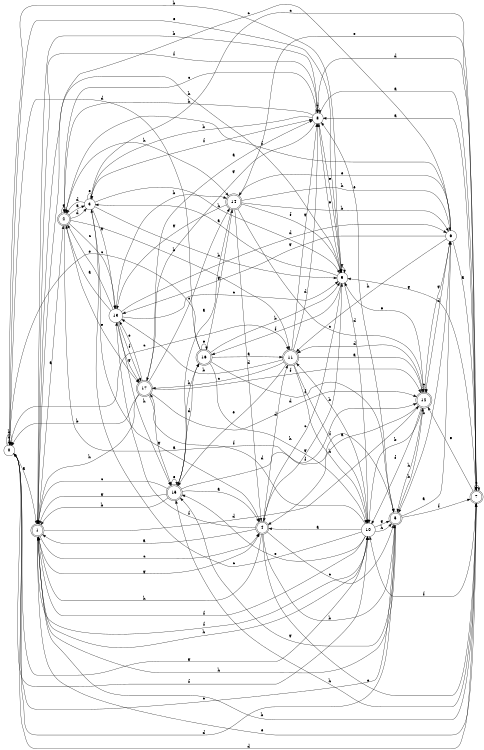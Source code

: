 digraph n15_10 {
__start0 [label="" shape="none"];

rankdir=LR;
size="8,5";

s0 [style="filled", color="black", fillcolor="white" shape="circle", label="0"];
s1 [style="rounded,filled", color="black", fillcolor="white" shape="doublecircle", label="1"];
s2 [style="rounded,filled", color="black", fillcolor="white" shape="doublecircle", label="2"];
s3 [style="filled", color="black", fillcolor="white" shape="circle", label="3"];
s4 [style="rounded,filled", color="black", fillcolor="white" shape="doublecircle", label="4"];
s5 [style="rounded,filled", color="black", fillcolor="white" shape="doublecircle", label="5"];
s6 [style="filled", color="black", fillcolor="white" shape="circle", label="6"];
s7 [style="rounded,filled", color="black", fillcolor="white" shape="doublecircle", label="7"];
s8 [style="filled", color="black", fillcolor="white" shape="circle", label="8"];
s9 [style="filled", color="black", fillcolor="white" shape="circle", label="9"];
s10 [style="filled", color="black", fillcolor="white" shape="circle", label="10"];
s11 [style="rounded,filled", color="black", fillcolor="white" shape="doublecircle", label="11"];
s12 [style="rounded,filled", color="black", fillcolor="white" shape="doublecircle", label="12"];
s13 [style="filled", color="black", fillcolor="white" shape="circle", label="13"];
s14 [style="rounded,filled", color="black", fillcolor="white" shape="doublecircle", label="14"];
s15 [style="rounded,filled", color="black", fillcolor="white" shape="doublecircle", label="15"];
s16 [style="rounded,filled", color="black", fillcolor="white" shape="doublecircle", label="16"];
s17 [style="rounded,filled", color="black", fillcolor="white" shape="doublecircle", label="17"];
s0 -> s1 [label="a"];
s0 -> s0 [label="b"];
s0 -> s11 [label="c"];
s0 -> s7 [label="d"];
s0 -> s9 [label="e"];
s0 -> s10 [label="f"];
s0 -> s10 [label="g"];
s0 -> s0 [label="h"];
s1 -> s2 [label="a"];
s1 -> s8 [label="b"];
s1 -> s4 [label="c"];
s1 -> s12 [label="d"];
s1 -> s7 [label="e"];
s1 -> s10 [label="f"];
s1 -> s4 [label="g"];
s1 -> s10 [label="h"];
s2 -> s3 [label="a"];
s2 -> s11 [label="b"];
s2 -> s13 [label="c"];
s2 -> s3 [label="d"];
s2 -> s17 [label="e"];
s2 -> s5 [label="f"];
s2 -> s2 [label="g"];
s2 -> s14 [label="h"];
s3 -> s4 [label="a"];
s3 -> s9 [label="b"];
s3 -> s7 [label="c"];
s3 -> s2 [label="d"];
s3 -> s3 [label="e"];
s3 -> s8 [label="f"];
s3 -> s13 [label="g"];
s3 -> s9 [label="h"];
s4 -> s1 [label="a"];
s4 -> s5 [label="b"];
s4 -> s5 [label="c"];
s4 -> s11 [label="d"];
s4 -> s7 [label="e"];
s4 -> s13 [label="f"];
s4 -> s9 [label="g"];
s4 -> s1 [label="h"];
s5 -> s6 [label="a"];
s5 -> s12 [label="b"];
s5 -> s0 [label="c"];
s5 -> s0 [label="d"];
s5 -> s8 [label="e"];
s5 -> s7 [label="f"];
s5 -> s15 [label="g"];
s5 -> s1 [label="h"];
s6 -> s7 [label="a"];
s6 -> s5 [label="b"];
s6 -> s1 [label="c"];
s6 -> s12 [label="d"];
s6 -> s14 [label="e"];
s6 -> s2 [label="f"];
s6 -> s13 [label="g"];
s6 -> s11 [label="h"];
s7 -> s8 [label="a"];
s7 -> s1 [label="b"];
s7 -> s7 [label="c"];
s7 -> s8 [label="d"];
s7 -> s12 [label="e"];
s7 -> s10 [label="f"];
s7 -> s9 [label="g"];
s7 -> s15 [label="h"];
s8 -> s7 [label="a"];
s8 -> s3 [label="b"];
s8 -> s2 [label="c"];
s8 -> s8 [label="d"];
s8 -> s9 [label="e"];
s8 -> s1 [label="f"];
s8 -> s17 [label="g"];
s8 -> s2 [label="h"];
s9 -> s3 [label="a"];
s9 -> s0 [label="b"];
s9 -> s4 [label="c"];
s9 -> s10 [label="d"];
s9 -> s8 [label="e"];
s9 -> s16 [label="f"];
s9 -> s9 [label="g"];
s9 -> s1 [label="h"];
s10 -> s4 [label="a"];
s10 -> s11 [label="b"];
s10 -> s3 [label="c"];
s10 -> s17 [label="d"];
s10 -> s15 [label="e"];
s10 -> s1 [label="f"];
s10 -> s5 [label="g"];
s10 -> s5 [label="h"];
s11 -> s12 [label="a"];
s11 -> s13 [label="b"];
s11 -> s17 [label="c"];
s11 -> s8 [label="d"];
s11 -> s15 [label="e"];
s11 -> s10 [label="f"];
s11 -> s8 [label="g"];
s11 -> s10 [label="h"];
s12 -> s4 [label="a"];
s12 -> s10 [label="b"];
s12 -> s12 [label="c"];
s12 -> s11 [label="d"];
s12 -> s9 [label="e"];
s12 -> s10 [label="f"];
s12 -> s6 [label="g"];
s12 -> s5 [label="h"];
s13 -> s2 [label="a"];
s13 -> s14 [label="b"];
s13 -> s9 [label="c"];
s13 -> s6 [label="d"];
s13 -> s2 [label="e"];
s13 -> s17 [label="f"];
s13 -> s17 [label="g"];
s13 -> s15 [label="h"];
s14 -> s15 [label="a"];
s14 -> s6 [label="b"];
s14 -> s12 [label="c"];
s14 -> s4 [label="d"];
s14 -> s7 [label="e"];
s14 -> s9 [label="f"];
s14 -> s13 [label="g"];
s14 -> s6 [label="h"];
s15 -> s4 [label="a"];
s15 -> s1 [label="b"];
s15 -> s1 [label="c"];
s15 -> s16 [label="d"];
s15 -> s15 [label="e"];
s15 -> s12 [label="f"];
s15 -> s1 [label="g"];
s15 -> s16 [label="h"];
s16 -> s11 [label="a"];
s16 -> s9 [label="b"];
s16 -> s0 [label="c"];
s16 -> s0 [label="d"];
s16 -> s16 [label="e"];
s16 -> s5 [label="f"];
s16 -> s14 [label="g"];
s16 -> s10 [label="h"];
s17 -> s8 [label="a"];
s17 -> s0 [label="b"];
s17 -> s14 [label="c"];
s17 -> s12 [label="d"];
s17 -> s13 [label="e"];
s17 -> s12 [label="f"];
s17 -> s15 [label="g"];
s17 -> s1 [label="h"];

}